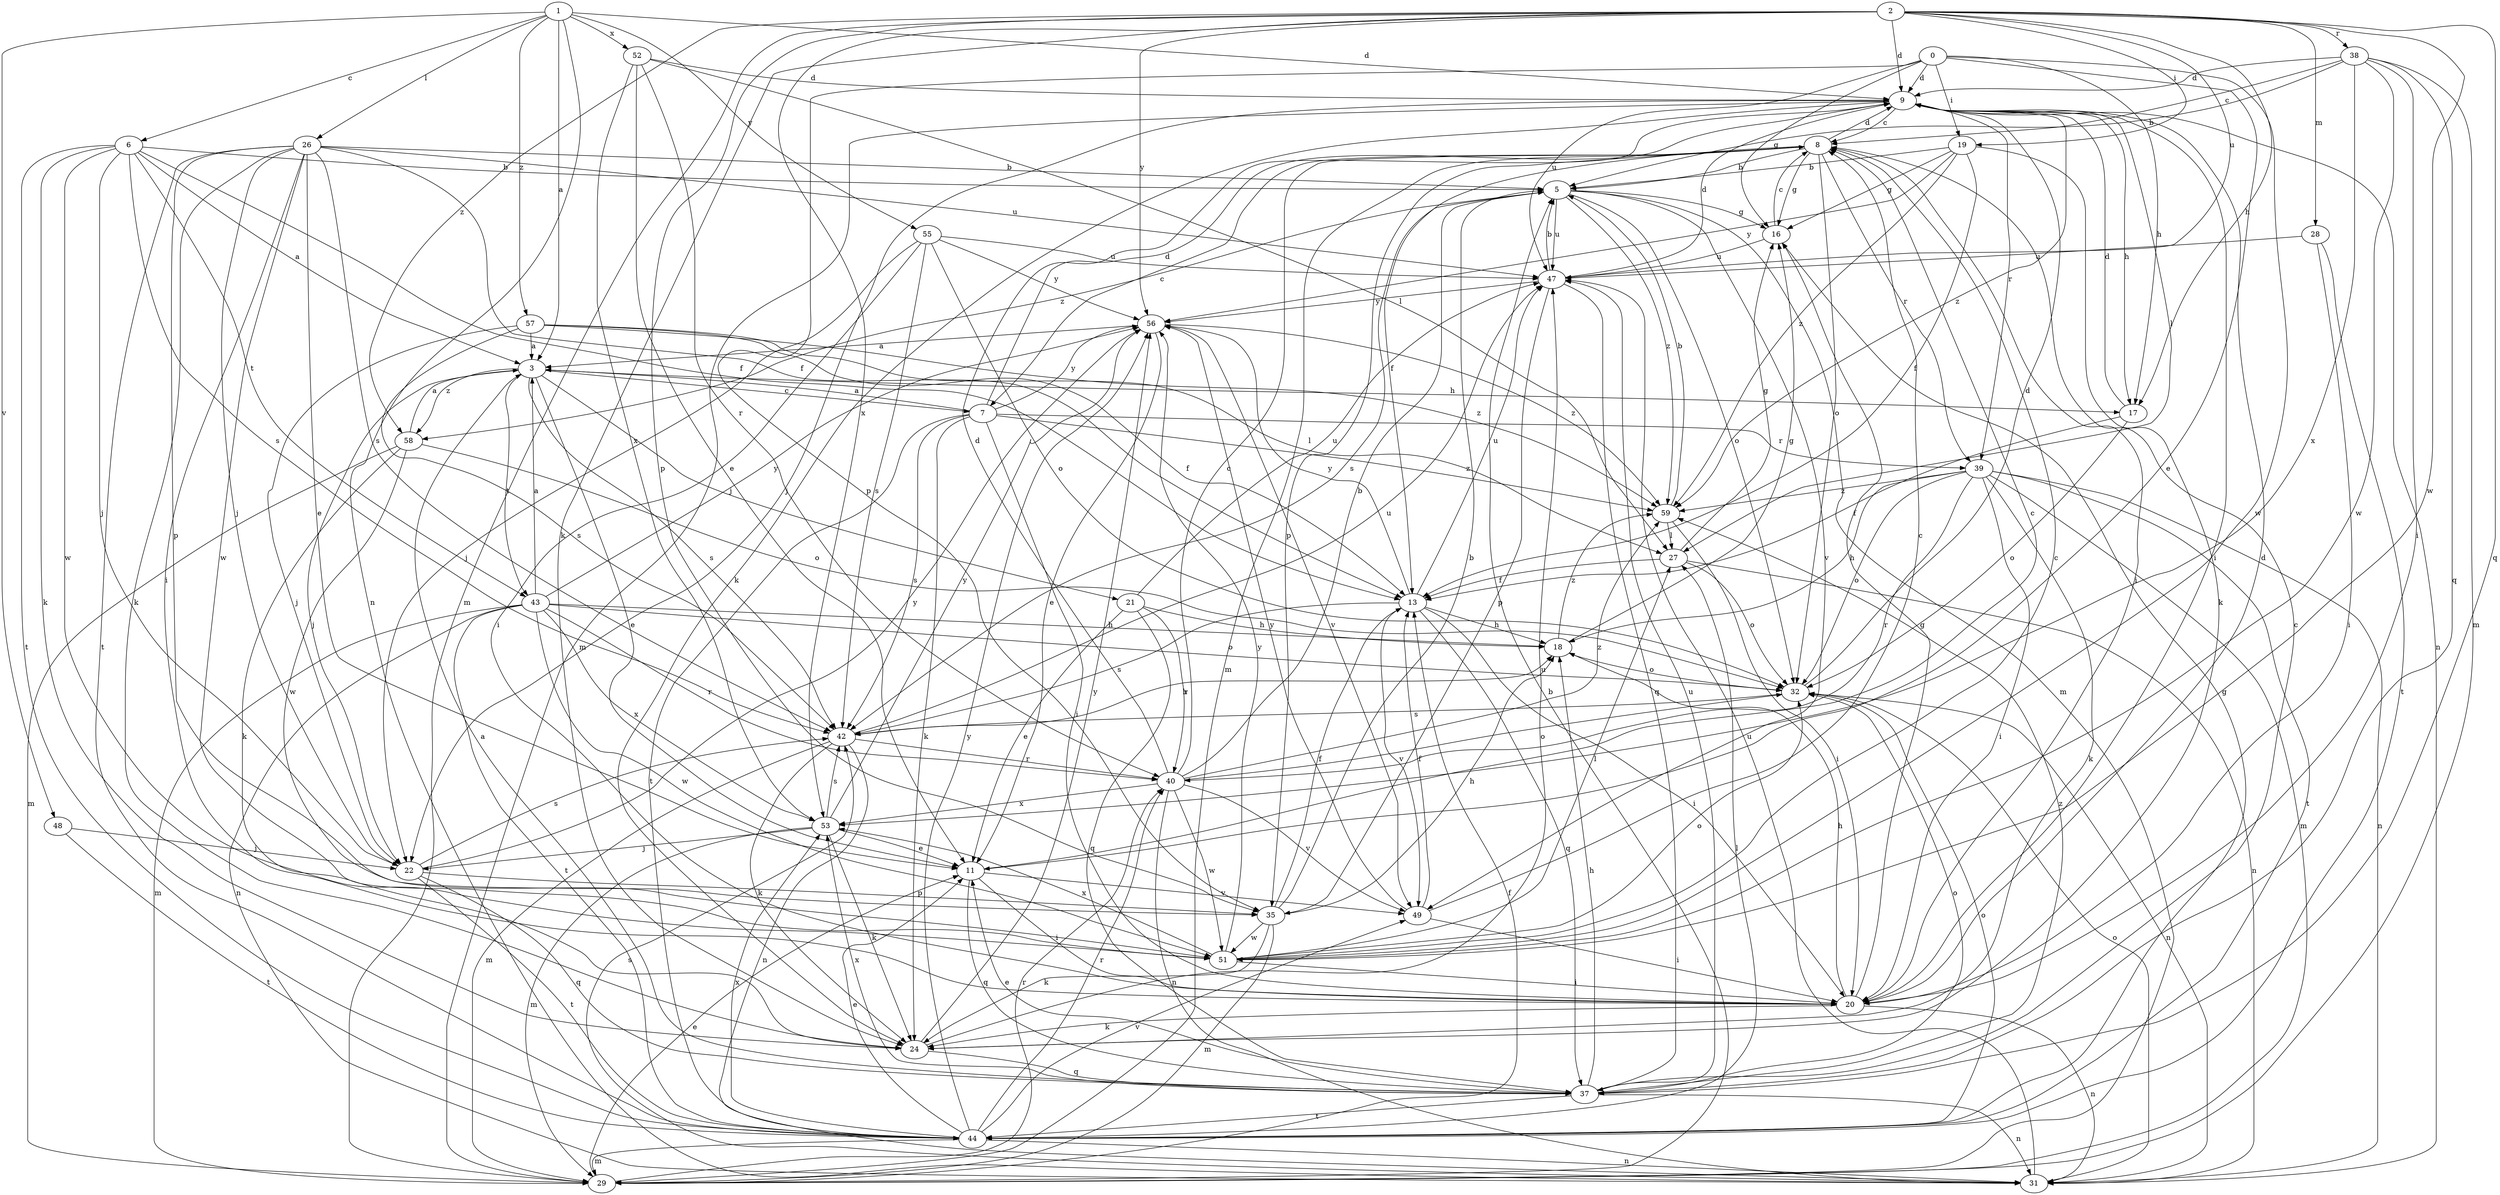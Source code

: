 strict digraph  {
0;
1;
2;
3;
5;
6;
7;
8;
9;
11;
13;
16;
17;
18;
19;
20;
21;
22;
24;
26;
27;
28;
29;
31;
32;
35;
37;
38;
39;
40;
42;
43;
44;
47;
48;
49;
51;
52;
53;
55;
56;
57;
58;
59;
0 -> 9  [label=d];
0 -> 11  [label=e];
0 -> 16  [label=g];
0 -> 17  [label=h];
0 -> 19  [label=i];
0 -> 35  [label=p];
0 -> 47  [label=u];
0 -> 51  [label=w];
1 -> 3  [label=a];
1 -> 6  [label=c];
1 -> 9  [label=d];
1 -> 26  [label=l];
1 -> 31  [label=n];
1 -> 48  [label=v];
1 -> 52  [label=x];
1 -> 55  [label=y];
1 -> 57  [label=z];
2 -> 9  [label=d];
2 -> 17  [label=h];
2 -> 19  [label=i];
2 -> 24  [label=k];
2 -> 28  [label=m];
2 -> 29  [label=m];
2 -> 35  [label=p];
2 -> 37  [label=q];
2 -> 38  [label=r];
2 -> 47  [label=u];
2 -> 51  [label=w];
2 -> 53  [label=x];
2 -> 56  [label=y];
2 -> 58  [label=z];
3 -> 7  [label=c];
3 -> 11  [label=e];
3 -> 17  [label=h];
3 -> 21  [label=j];
3 -> 22  [label=j];
3 -> 42  [label=s];
3 -> 43  [label=t];
3 -> 58  [label=z];
5 -> 16  [label=g];
5 -> 29  [label=m];
5 -> 32  [label=o];
5 -> 42  [label=s];
5 -> 47  [label=u];
5 -> 49  [label=v];
5 -> 58  [label=z];
5 -> 59  [label=z];
6 -> 3  [label=a];
6 -> 5  [label=b];
6 -> 13  [label=f];
6 -> 22  [label=j];
6 -> 24  [label=k];
6 -> 42  [label=s];
6 -> 43  [label=t];
6 -> 44  [label=t];
6 -> 51  [label=w];
7 -> 3  [label=a];
7 -> 9  [label=d];
7 -> 20  [label=i];
7 -> 24  [label=k];
7 -> 39  [label=r];
7 -> 42  [label=s];
7 -> 44  [label=t];
7 -> 56  [label=y];
7 -> 59  [label=z];
8 -> 5  [label=b];
8 -> 7  [label=c];
8 -> 9  [label=d];
8 -> 13  [label=f];
8 -> 16  [label=g];
8 -> 20  [label=i];
8 -> 29  [label=m];
8 -> 32  [label=o];
8 -> 35  [label=p];
8 -> 39  [label=r];
9 -> 8  [label=c];
9 -> 17  [label=h];
9 -> 20  [label=i];
9 -> 22  [label=j];
9 -> 24  [label=k];
9 -> 27  [label=l];
9 -> 29  [label=m];
9 -> 31  [label=n];
9 -> 39  [label=r];
9 -> 59  [label=z];
11 -> 8  [label=c];
11 -> 20  [label=i];
11 -> 37  [label=q];
11 -> 49  [label=v];
13 -> 18  [label=h];
13 -> 20  [label=i];
13 -> 37  [label=q];
13 -> 42  [label=s];
13 -> 47  [label=u];
13 -> 49  [label=v];
13 -> 56  [label=y];
16 -> 8  [label=c];
16 -> 47  [label=u];
17 -> 9  [label=d];
17 -> 13  [label=f];
17 -> 32  [label=o];
18 -> 16  [label=g];
18 -> 32  [label=o];
18 -> 59  [label=z];
19 -> 5  [label=b];
19 -> 13  [label=f];
19 -> 16  [label=g];
19 -> 24  [label=k];
19 -> 56  [label=y];
19 -> 59  [label=z];
20 -> 9  [label=d];
20 -> 16  [label=g];
20 -> 18  [label=h];
20 -> 24  [label=k];
20 -> 31  [label=n];
21 -> 11  [label=e];
21 -> 18  [label=h];
21 -> 37  [label=q];
21 -> 40  [label=r];
21 -> 47  [label=u];
22 -> 35  [label=p];
22 -> 37  [label=q];
22 -> 42  [label=s];
22 -> 44  [label=t];
22 -> 56  [label=y];
24 -> 37  [label=q];
24 -> 47  [label=u];
24 -> 56  [label=y];
26 -> 5  [label=b];
26 -> 11  [label=e];
26 -> 13  [label=f];
26 -> 20  [label=i];
26 -> 22  [label=j];
26 -> 24  [label=k];
26 -> 35  [label=p];
26 -> 42  [label=s];
26 -> 44  [label=t];
26 -> 47  [label=u];
26 -> 51  [label=w];
27 -> 13  [label=f];
27 -> 16  [label=g];
27 -> 31  [label=n];
27 -> 32  [label=o];
28 -> 20  [label=i];
28 -> 44  [label=t];
28 -> 47  [label=u];
29 -> 5  [label=b];
29 -> 11  [label=e];
29 -> 13  [label=f];
29 -> 40  [label=r];
31 -> 32  [label=o];
31 -> 42  [label=s];
31 -> 47  [label=u];
32 -> 9  [label=d];
32 -> 31  [label=n];
32 -> 42  [label=s];
35 -> 5  [label=b];
35 -> 13  [label=f];
35 -> 18  [label=h];
35 -> 24  [label=k];
35 -> 29  [label=m];
35 -> 51  [label=w];
37 -> 3  [label=a];
37 -> 8  [label=c];
37 -> 11  [label=e];
37 -> 18  [label=h];
37 -> 31  [label=n];
37 -> 32  [label=o];
37 -> 44  [label=t];
37 -> 47  [label=u];
37 -> 53  [label=x];
37 -> 59  [label=z];
38 -> 5  [label=b];
38 -> 8  [label=c];
38 -> 9  [label=d];
38 -> 20  [label=i];
38 -> 29  [label=m];
38 -> 37  [label=q];
38 -> 51  [label=w];
38 -> 53  [label=x];
39 -> 18  [label=h];
39 -> 20  [label=i];
39 -> 24  [label=k];
39 -> 29  [label=m];
39 -> 31  [label=n];
39 -> 32  [label=o];
39 -> 40  [label=r];
39 -> 44  [label=t];
39 -> 59  [label=z];
40 -> 5  [label=b];
40 -> 8  [label=c];
40 -> 9  [label=d];
40 -> 31  [label=n];
40 -> 32  [label=o];
40 -> 49  [label=v];
40 -> 51  [label=w];
40 -> 53  [label=x];
40 -> 59  [label=z];
42 -> 18  [label=h];
42 -> 24  [label=k];
42 -> 29  [label=m];
42 -> 31  [label=n];
42 -> 40  [label=r];
42 -> 47  [label=u];
43 -> 3  [label=a];
43 -> 18  [label=h];
43 -> 29  [label=m];
43 -> 31  [label=n];
43 -> 32  [label=o];
43 -> 40  [label=r];
43 -> 44  [label=t];
43 -> 51  [label=w];
43 -> 53  [label=x];
43 -> 56  [label=y];
44 -> 11  [label=e];
44 -> 16  [label=g];
44 -> 27  [label=l];
44 -> 29  [label=m];
44 -> 31  [label=n];
44 -> 32  [label=o];
44 -> 40  [label=r];
44 -> 49  [label=v];
44 -> 53  [label=x];
44 -> 56  [label=y];
47 -> 5  [label=b];
47 -> 9  [label=d];
47 -> 35  [label=p];
47 -> 37  [label=q];
47 -> 56  [label=y];
48 -> 22  [label=j];
48 -> 44  [label=t];
49 -> 8  [label=c];
49 -> 13  [label=f];
49 -> 20  [label=i];
49 -> 56  [label=y];
51 -> 8  [label=c];
51 -> 20  [label=i];
51 -> 27  [label=l];
51 -> 32  [label=o];
51 -> 53  [label=x];
51 -> 56  [label=y];
52 -> 9  [label=d];
52 -> 11  [label=e];
52 -> 27  [label=l];
52 -> 40  [label=r];
52 -> 53  [label=x];
53 -> 11  [label=e];
53 -> 22  [label=j];
53 -> 24  [label=k];
53 -> 29  [label=m];
53 -> 42  [label=s];
53 -> 56  [label=y];
55 -> 20  [label=i];
55 -> 22  [label=j];
55 -> 32  [label=o];
55 -> 42  [label=s];
55 -> 47  [label=u];
55 -> 56  [label=y];
56 -> 3  [label=a];
56 -> 11  [label=e];
56 -> 49  [label=v];
56 -> 59  [label=z];
57 -> 3  [label=a];
57 -> 13  [label=f];
57 -> 22  [label=j];
57 -> 27  [label=l];
57 -> 42  [label=s];
57 -> 59  [label=z];
58 -> 3  [label=a];
58 -> 24  [label=k];
58 -> 29  [label=m];
58 -> 32  [label=o];
58 -> 51  [label=w];
59 -> 5  [label=b];
59 -> 20  [label=i];
59 -> 27  [label=l];
}
